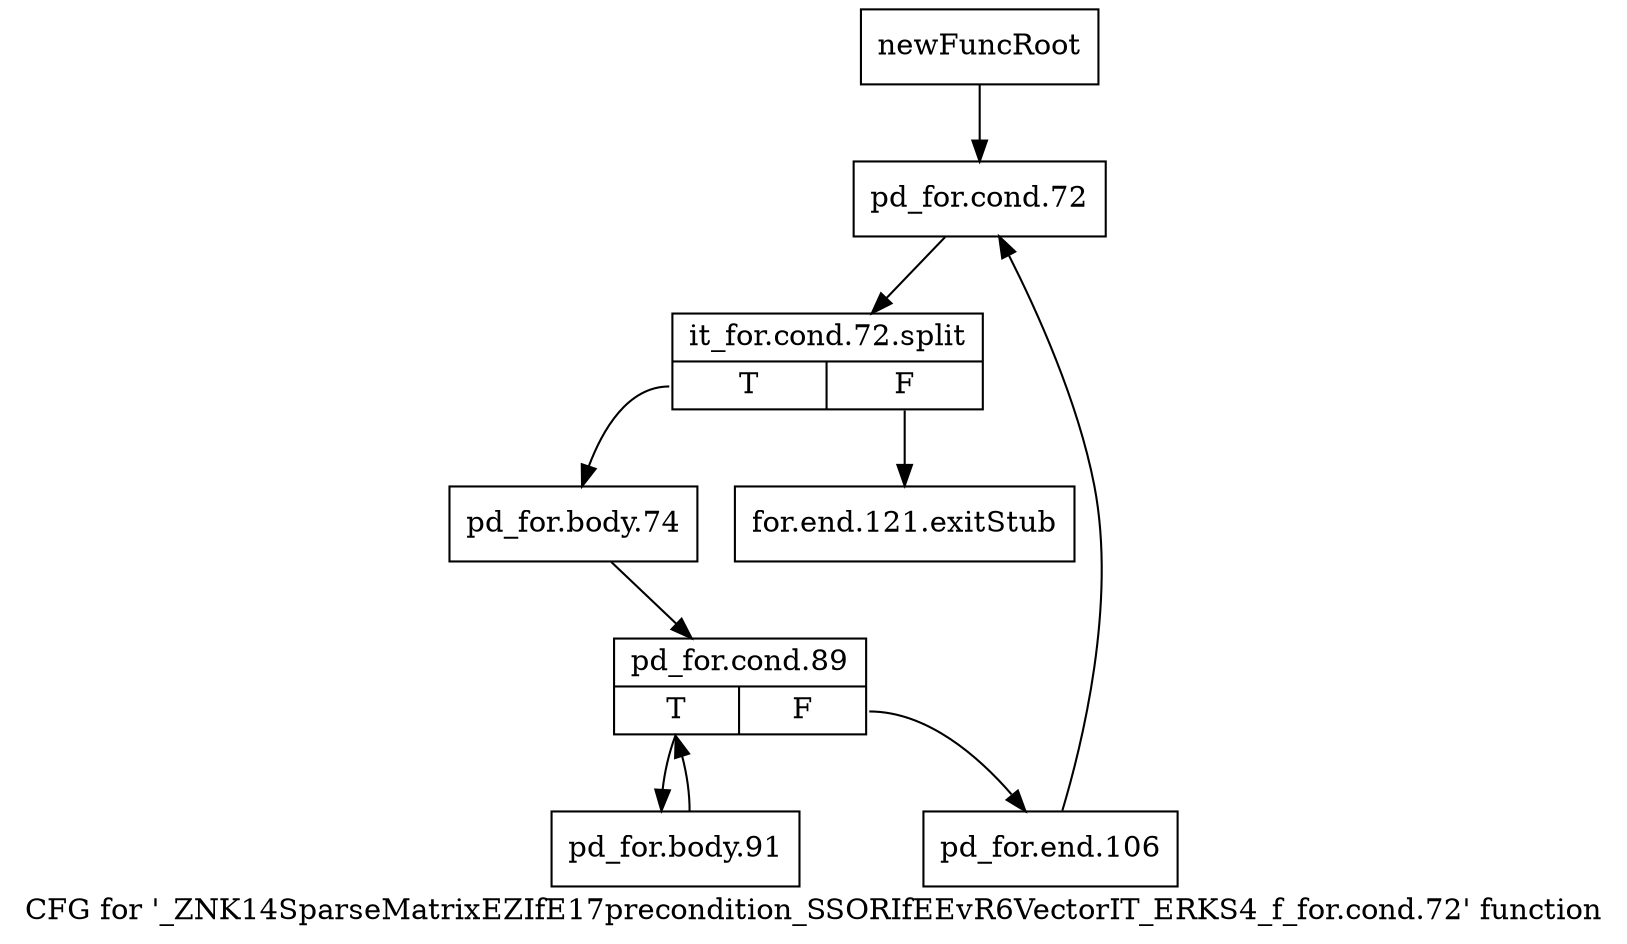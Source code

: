 digraph "CFG for '_ZNK14SparseMatrixEZIfE17precondition_SSORIfEEvR6VectorIT_ERKS4_f_for.cond.72' function" {
	label="CFG for '_ZNK14SparseMatrixEZIfE17precondition_SSORIfEEvR6VectorIT_ERKS4_f_for.cond.72' function";

	Node0x9714e20 [shape=record,label="{newFuncRoot}"];
	Node0x9714e20 -> Node0x9714ec0;
	Node0x9714e70 [shape=record,label="{for.end.121.exitStub}"];
	Node0x9714ec0 [shape=record,label="{pd_for.cond.72}"];
	Node0x9714ec0 -> Node0xab477e0;
	Node0xab477e0 [shape=record,label="{it_for.cond.72.split|{<s0>T|<s1>F}}"];
	Node0xab477e0:s0 -> Node0x9714f10;
	Node0xab477e0:s1 -> Node0x9714e70;
	Node0x9714f10 [shape=record,label="{pd_for.body.74}"];
	Node0x9714f10 -> Node0x9714f60;
	Node0x9714f60 [shape=record,label="{pd_for.cond.89|{<s0>T|<s1>F}}"];
	Node0x9714f60:s0 -> Node0x9715000;
	Node0x9714f60:s1 -> Node0x9714fb0;
	Node0x9714fb0 [shape=record,label="{pd_for.end.106}"];
	Node0x9714fb0 -> Node0x9714ec0;
	Node0x9715000 [shape=record,label="{pd_for.body.91}"];
	Node0x9715000 -> Node0x9714f60;
}
